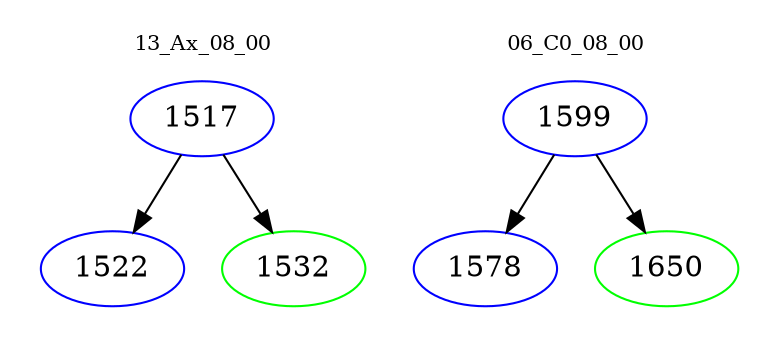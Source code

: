digraph{
subgraph cluster_0 {
color = white
label = "13_Ax_08_00";
fontsize=10;
T0_1517 [label="1517", color="blue"]
T0_1517 -> T0_1522 [color="black"]
T0_1522 [label="1522", color="blue"]
T0_1517 -> T0_1532 [color="black"]
T0_1532 [label="1532", color="green"]
}
subgraph cluster_1 {
color = white
label = "06_C0_08_00";
fontsize=10;
T1_1599 [label="1599", color="blue"]
T1_1599 -> T1_1578 [color="black"]
T1_1578 [label="1578", color="blue"]
T1_1599 -> T1_1650 [color="black"]
T1_1650 [label="1650", color="green"]
}
}
